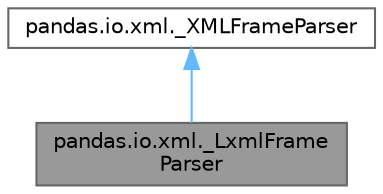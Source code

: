 digraph "pandas.io.xml._LxmlFrameParser"
{
 // LATEX_PDF_SIZE
  bgcolor="transparent";
  edge [fontname=Helvetica,fontsize=10,labelfontname=Helvetica,labelfontsize=10];
  node [fontname=Helvetica,fontsize=10,shape=box,height=0.2,width=0.4];
  Node1 [id="Node000001",label="pandas.io.xml._LxmlFrame\lParser",height=0.2,width=0.4,color="gray40", fillcolor="grey60", style="filled", fontcolor="black",tooltip=" "];
  Node2 -> Node1 [id="edge2_Node000001_Node000002",dir="back",color="steelblue1",style="solid",tooltip=" "];
  Node2 [id="Node000002",label="pandas.io.xml._XMLFrameParser",height=0.2,width=0.4,color="gray40", fillcolor="white", style="filled",URL="$db/de5/classpandas_1_1io_1_1xml_1_1__XMLFrameParser.html",tooltip=" "];
}
